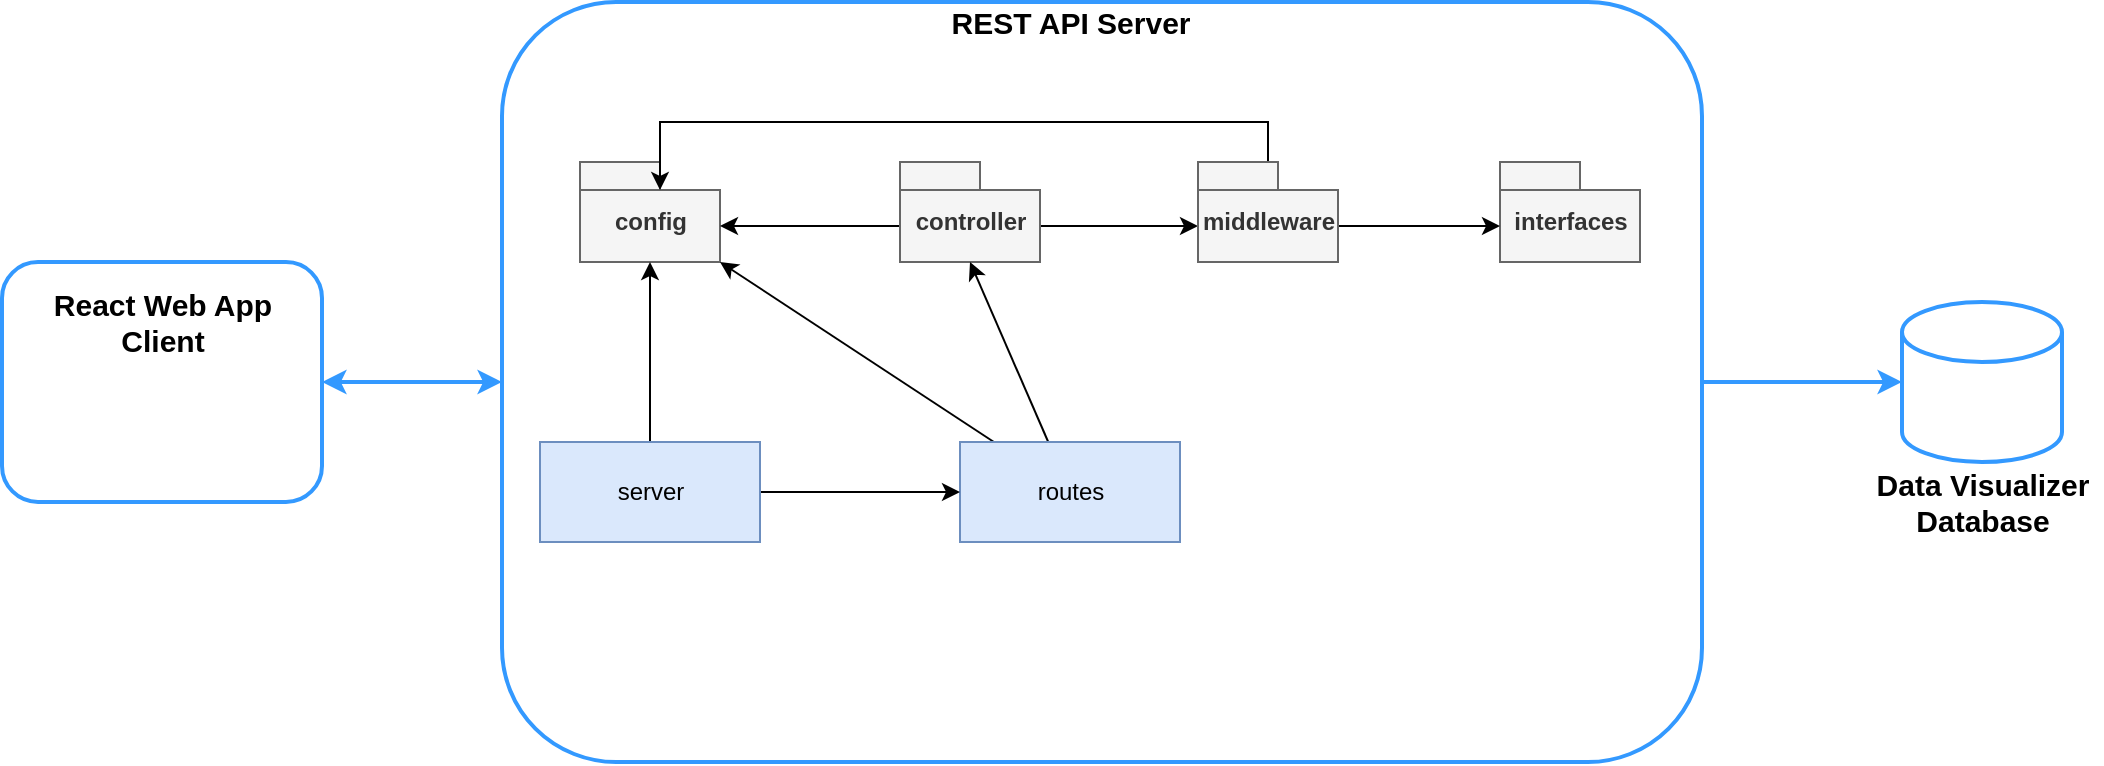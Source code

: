 <mxfile version="18.0.4" type="device"><diagram id="ydIw0vsyfgRj9D92G6ka" name="Page-1"><mxGraphModel dx="1422" dy="737" grid="1" gridSize="10" guides="1" tooltips="1" connect="1" arrows="1" fold="1" page="1" pageScale="1" pageWidth="827" pageHeight="1169" math="0" shadow="0"><root><mxCell id="0"/><mxCell id="1" parent="0"/><mxCell id="apXj1Oov1wO2XItWVtKQ-4" value="config" style="shape=folder;fontStyle=1;spacingTop=10;tabWidth=40;tabHeight=14;tabPosition=left;html=1;fillColor=#f5f5f5;strokeColor=#666666;fontColor=#333333;" vertex="1" parent="1"><mxGeometry x="329" y="200" width="70" height="50" as="geometry"/></mxCell><mxCell id="apXj1Oov1wO2XItWVtKQ-18" style="edgeStyle=none;rounded=0;orthogonalLoop=1;jettySize=auto;html=1;exitX=0;exitY=0;exitDx=0;exitDy=32;exitPerimeter=0;entryX=0;entryY=0;entryDx=70;entryDy=32;entryPerimeter=0;" edge="1" parent="1" source="apXj1Oov1wO2XItWVtKQ-5" target="apXj1Oov1wO2XItWVtKQ-4"><mxGeometry relative="1" as="geometry"/></mxCell><mxCell id="apXj1Oov1wO2XItWVtKQ-19" style="edgeStyle=none;rounded=0;orthogonalLoop=1;jettySize=auto;html=1;exitX=0;exitY=0;exitDx=70;exitDy=32;exitPerimeter=0;entryX=0;entryY=0;entryDx=0;entryDy=32;entryPerimeter=0;" edge="1" parent="1" source="apXj1Oov1wO2XItWVtKQ-5" target="apXj1Oov1wO2XItWVtKQ-7"><mxGeometry relative="1" as="geometry"/></mxCell><mxCell id="apXj1Oov1wO2XItWVtKQ-5" value="controller" style="shape=folder;fontStyle=1;spacingTop=10;tabWidth=40;tabHeight=14;tabPosition=left;html=1;fillColor=#f5f5f5;strokeColor=#666666;fontColor=#333333;" vertex="1" parent="1"><mxGeometry x="489" y="200" width="70" height="50" as="geometry"/></mxCell><mxCell id="apXj1Oov1wO2XItWVtKQ-6" value="interfaces" style="shape=folder;fontStyle=1;spacingTop=10;tabWidth=40;tabHeight=14;tabPosition=left;html=1;fillColor=#f5f5f5;strokeColor=#666666;fontColor=#333333;" vertex="1" parent="1"><mxGeometry x="789" y="200" width="70" height="50" as="geometry"/></mxCell><mxCell id="apXj1Oov1wO2XItWVtKQ-21" style="edgeStyle=orthogonalEdgeStyle;rounded=0;orthogonalLoop=1;jettySize=auto;html=1;entryX=0;entryY=0;entryDx=40;entryDy=14;entryPerimeter=0;" edge="1" parent="1" source="apXj1Oov1wO2XItWVtKQ-7" target="apXj1Oov1wO2XItWVtKQ-4"><mxGeometry relative="1" as="geometry"><Array as="points"><mxPoint x="673" y="180"/><mxPoint x="369" y="180"/></Array></mxGeometry></mxCell><mxCell id="apXj1Oov1wO2XItWVtKQ-22" style="edgeStyle=orthogonalEdgeStyle;rounded=0;orthogonalLoop=1;jettySize=auto;html=1;exitX=0;exitY=0;exitDx=70;exitDy=32;exitPerimeter=0;entryX=0;entryY=0;entryDx=0;entryDy=32;entryPerimeter=0;" edge="1" parent="1" source="apXj1Oov1wO2XItWVtKQ-7" target="apXj1Oov1wO2XItWVtKQ-6"><mxGeometry relative="1" as="geometry"/></mxCell><mxCell id="apXj1Oov1wO2XItWVtKQ-7" value="middleware" style="shape=folder;fontStyle=1;spacingTop=10;tabWidth=40;tabHeight=14;tabPosition=left;html=1;fillColor=#f5f5f5;strokeColor=#666666;fontColor=#333333;" vertex="1" parent="1"><mxGeometry x="638" y="200" width="70" height="50" as="geometry"/></mxCell><mxCell id="apXj1Oov1wO2XItWVtKQ-13" style="rounded=0;orthogonalLoop=1;jettySize=auto;html=1;entryX=0.5;entryY=1;entryDx=0;entryDy=0;entryPerimeter=0;" edge="1" parent="1" source="apXj1Oov1wO2XItWVtKQ-9" target="apXj1Oov1wO2XItWVtKQ-5"><mxGeometry relative="1" as="geometry"/></mxCell><mxCell id="apXj1Oov1wO2XItWVtKQ-16" style="rounded=0;orthogonalLoop=1;jettySize=auto;html=1;entryX=0;entryY=0;entryDx=70;entryDy=50;entryPerimeter=0;" edge="1" parent="1" source="apXj1Oov1wO2XItWVtKQ-9" target="apXj1Oov1wO2XItWVtKQ-4"><mxGeometry relative="1" as="geometry"/></mxCell><mxCell id="apXj1Oov1wO2XItWVtKQ-9" value="routes" style="html=1;fillColor=#dae8fc;strokeColor=#6c8ebf;" vertex="1" parent="1"><mxGeometry x="519" y="340" width="110" height="50" as="geometry"/></mxCell><mxCell id="apXj1Oov1wO2XItWVtKQ-11" style="rounded=0;orthogonalLoop=1;jettySize=auto;html=1;entryX=0.5;entryY=1;entryDx=0;entryDy=0;entryPerimeter=0;fillColor=#f5f5f5;strokeColor=#000000;" edge="1" parent="1" source="apXj1Oov1wO2XItWVtKQ-10" target="apXj1Oov1wO2XItWVtKQ-4"><mxGeometry relative="1" as="geometry"/></mxCell><mxCell id="apXj1Oov1wO2XItWVtKQ-12" style="rounded=0;orthogonalLoop=1;jettySize=auto;html=1;entryX=0;entryY=0.5;entryDx=0;entryDy=0;fillColor=#f5f5f5;strokeColor=#000000;" edge="1" parent="1" source="apXj1Oov1wO2XItWVtKQ-10" target="apXj1Oov1wO2XItWVtKQ-9"><mxGeometry relative="1" as="geometry"/></mxCell><mxCell id="apXj1Oov1wO2XItWVtKQ-10" value="server" style="html=1;fillColor=#dae8fc;strokeColor=#6c8ebf;" vertex="1" parent="1"><mxGeometry x="309" y="340" width="110" height="50" as="geometry"/></mxCell><mxCell id="apXj1Oov1wO2XItWVtKQ-30" style="edgeStyle=orthogonalEdgeStyle;rounded=0;orthogonalLoop=1;jettySize=auto;html=1;entryX=0;entryY=0.5;entryDx=0;entryDy=0;entryPerimeter=0;fontSize=15;fontColor=#3399FF;strokeWidth=2;strokeColor=#3399FF;" edge="1" parent="1" source="apXj1Oov1wO2XItWVtKQ-23" target="apXj1Oov1wO2XItWVtKQ-26"><mxGeometry relative="1" as="geometry"/></mxCell><mxCell id="apXj1Oov1wO2XItWVtKQ-31" style="edgeStyle=orthogonalEdgeStyle;rounded=0;orthogonalLoop=1;jettySize=auto;html=1;entryX=1;entryY=0.5;entryDx=0;entryDy=0;fontSize=15;fontColor=#3399FF;strokeColor=#3399FF;strokeWidth=2;startArrow=classic;startFill=1;" edge="1" parent="1" source="apXj1Oov1wO2XItWVtKQ-23" target="apXj1Oov1wO2XItWVtKQ-27"><mxGeometry relative="1" as="geometry"/></mxCell><mxCell id="apXj1Oov1wO2XItWVtKQ-23" value="" style="rounded=1;whiteSpace=wrap;html=1;fillColor=none;strokeWidth=2;strokeColor=#3399FF;" vertex="1" parent="1"><mxGeometry x="290" y="120" width="600" height="380" as="geometry"/></mxCell><mxCell id="apXj1Oov1wO2XItWVtKQ-24" value="REST API Server" style="text;html=1;align=center;verticalAlign=middle;resizable=0;points=[];autosize=1;strokeColor=none;fillColor=none;strokeWidth=2;fontSize=15;fontStyle=1" vertex="1" parent="1"><mxGeometry x="504" y="120" width="140" height="20" as="geometry"/></mxCell><mxCell id="apXj1Oov1wO2XItWVtKQ-26" value="" style="shape=cylinder3;whiteSpace=wrap;html=1;boundedLbl=1;backgroundOutline=1;size=15;fontSize=15;fontColor=#3399FF;strokeColor=#3399FF;strokeWidth=2;" vertex="1" parent="1"><mxGeometry x="990" y="270" width="80" height="80" as="geometry"/></mxCell><mxCell id="apXj1Oov1wO2XItWVtKQ-27" value="" style="rounded=1;whiteSpace=wrap;html=1;fontSize=15;fontColor=#3399FF;strokeColor=#3399FF;strokeWidth=2;" vertex="1" parent="1"><mxGeometry x="40" y="250" width="160" height="120" as="geometry"/></mxCell><mxCell id="apXj1Oov1wO2XItWVtKQ-28" value="React Web App&lt;br&gt;Client" style="text;html=1;align=center;verticalAlign=middle;resizable=0;points=[];autosize=1;strokeColor=none;fillColor=none;strokeWidth=2;fontSize=15;fontStyle=1" vertex="1" parent="1"><mxGeometry x="60" y="260" width="120" height="40" as="geometry"/></mxCell><mxCell id="apXj1Oov1wO2XItWVtKQ-29" value="Data Visualizer&lt;br&gt;Database" style="text;html=1;align=center;verticalAlign=middle;resizable=0;points=[];autosize=1;strokeColor=none;fillColor=none;strokeWidth=2;fontSize=15;fontStyle=1" vertex="1" parent="1"><mxGeometry x="970" y="350" width="120" height="40" as="geometry"/></mxCell></root></mxGraphModel></diagram></mxfile>